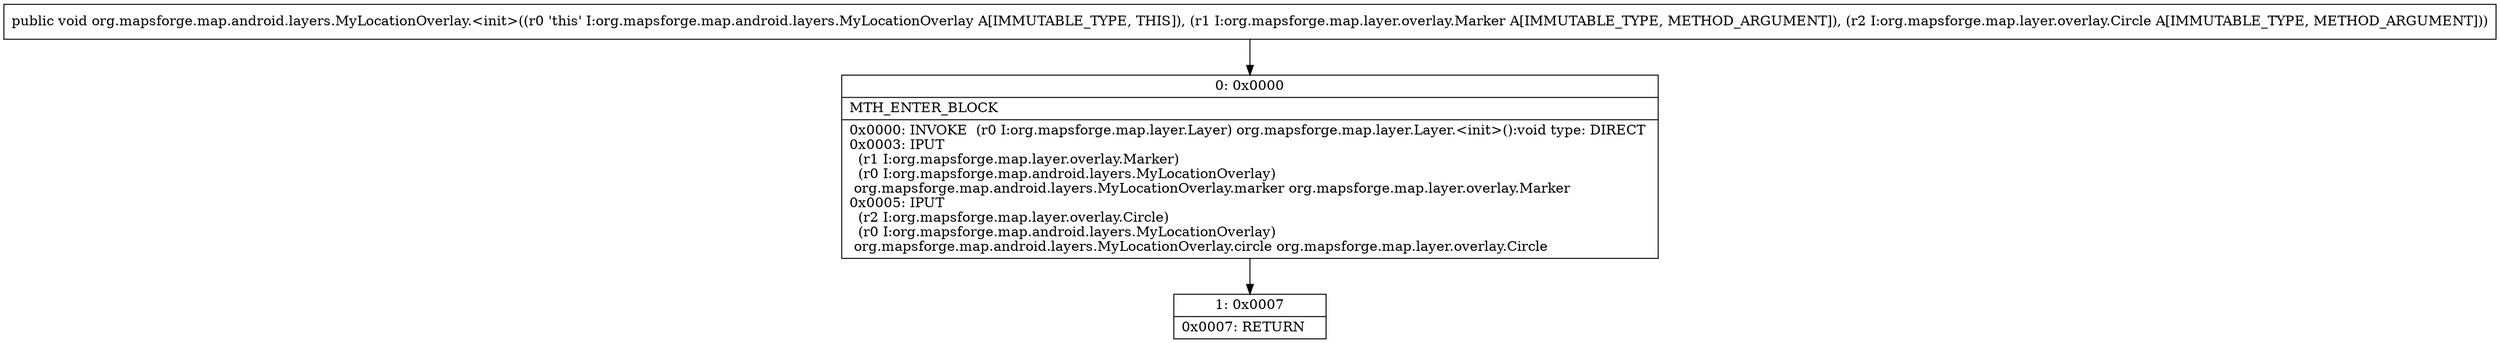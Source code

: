 digraph "CFG fororg.mapsforge.map.android.layers.MyLocationOverlay.\<init\>(Lorg\/mapsforge\/map\/layer\/overlay\/Marker;Lorg\/mapsforge\/map\/layer\/overlay\/Circle;)V" {
Node_0 [shape=record,label="{0\:\ 0x0000|MTH_ENTER_BLOCK\l|0x0000: INVOKE  (r0 I:org.mapsforge.map.layer.Layer) org.mapsforge.map.layer.Layer.\<init\>():void type: DIRECT \l0x0003: IPUT  \l  (r1 I:org.mapsforge.map.layer.overlay.Marker)\l  (r0 I:org.mapsforge.map.android.layers.MyLocationOverlay)\l org.mapsforge.map.android.layers.MyLocationOverlay.marker org.mapsforge.map.layer.overlay.Marker \l0x0005: IPUT  \l  (r2 I:org.mapsforge.map.layer.overlay.Circle)\l  (r0 I:org.mapsforge.map.android.layers.MyLocationOverlay)\l org.mapsforge.map.android.layers.MyLocationOverlay.circle org.mapsforge.map.layer.overlay.Circle \l}"];
Node_1 [shape=record,label="{1\:\ 0x0007|0x0007: RETURN   \l}"];
MethodNode[shape=record,label="{public void org.mapsforge.map.android.layers.MyLocationOverlay.\<init\>((r0 'this' I:org.mapsforge.map.android.layers.MyLocationOverlay A[IMMUTABLE_TYPE, THIS]), (r1 I:org.mapsforge.map.layer.overlay.Marker A[IMMUTABLE_TYPE, METHOD_ARGUMENT]), (r2 I:org.mapsforge.map.layer.overlay.Circle A[IMMUTABLE_TYPE, METHOD_ARGUMENT])) }"];
MethodNode -> Node_0;
Node_0 -> Node_1;
}

